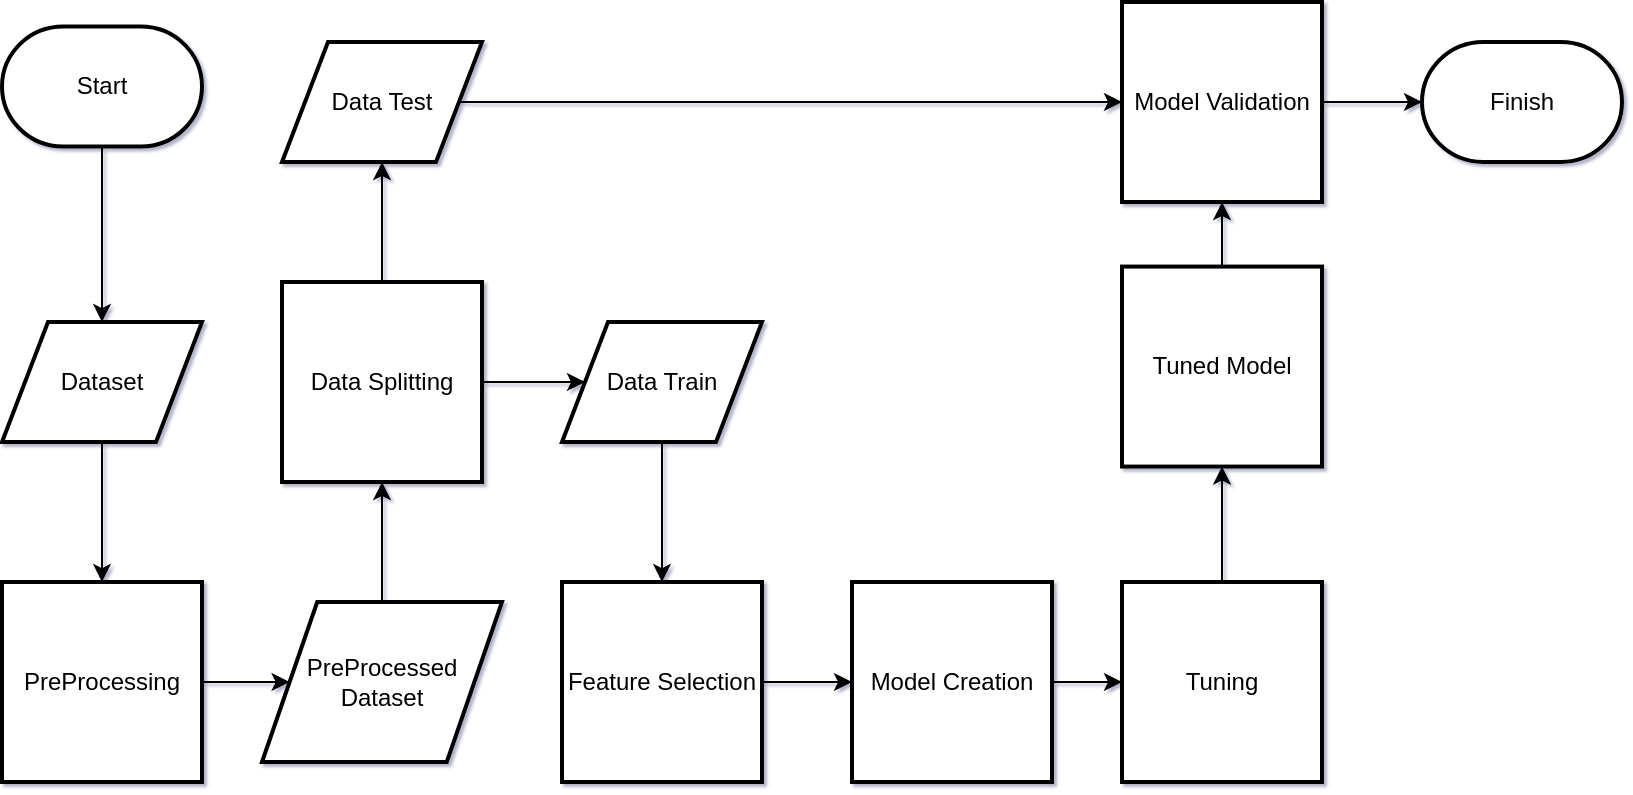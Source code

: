<mxfile version="14.9.8" type="device"><diagram id="lSXqVevC45vdV32T-eyv" name="Page-1"><mxGraphModel dx="1673" dy="946" grid="1" gridSize="10" guides="1" tooltips="1" connect="1" arrows="1" fold="1" page="1" pageScale="1" pageWidth="850" pageHeight="1100" math="0" shadow="1"><root><mxCell id="0"/><mxCell id="1" parent="0"/><mxCell id="t_i6l4QTBNG2I-H4vHEg-5" value="" style="edgeStyle=orthogonalEdgeStyle;orthogonalLoop=1;jettySize=auto;html=1;noEdgeStyle=1;orthogonal=1;" parent="1" source="t_i6l4QTBNG2I-H4vHEg-3" target="t_i6l4QTBNG2I-H4vHEg-4" edge="1"><mxGeometry relative="1" as="geometry"/></mxCell><mxCell id="t_i6l4QTBNG2I-H4vHEg-3" value="Start" style="strokeWidth=2;html=1;shape=mxgraph.flowchart.terminator;whiteSpace=wrap;" parent="1" vertex="1"><mxGeometry x="20" y="22.292" width="100" height="60" as="geometry"/></mxCell><mxCell id="t_i6l4QTBNG2I-H4vHEg-7" value="" style="edgeStyle=orthogonalEdgeStyle;orthogonalLoop=1;jettySize=auto;html=1;noEdgeStyle=1;orthogonal=1;" parent="1" source="t_i6l4QTBNG2I-H4vHEg-4" target="t_i6l4QTBNG2I-H4vHEg-6" edge="1"><mxGeometry relative="1" as="geometry"/></mxCell><mxCell id="t_i6l4QTBNG2I-H4vHEg-4" value="Dataset" style="shape=parallelogram;html=1;strokeWidth=2;perimeter=parallelogramPerimeter;whiteSpace=wrap;arcSize=12;size=0.23;" parent="1" vertex="1"><mxGeometry x="20" y="170.002" width="100" height="60" as="geometry"/></mxCell><mxCell id="t_i6l4QTBNG2I-H4vHEg-9" value="" style="edgeStyle=orthogonalEdgeStyle;orthogonalLoop=1;jettySize=auto;html=1;noEdgeStyle=1;orthogonal=1;" parent="1" source="t_i6l4QTBNG2I-H4vHEg-6" target="t_i6l4QTBNG2I-H4vHEg-8" edge="1"><mxGeometry relative="1" as="geometry"/></mxCell><mxCell id="t_i6l4QTBNG2I-H4vHEg-6" value="PreProcessing" style="whiteSpace=wrap;html=1;absoluteArcSize=1;arcSize=14;strokeWidth=2;" parent="1" vertex="1"><mxGeometry x="20" y="300.002" width="100" height="100" as="geometry"/></mxCell><mxCell id="t_i6l4QTBNG2I-H4vHEg-11" value="" style="edgeStyle=orthogonalEdgeStyle;orthogonalLoop=1;jettySize=auto;html=1;noEdgeStyle=1;orthogonal=1;" parent="1" source="t_i6l4QTBNG2I-H4vHEg-8" target="t_i6l4QTBNG2I-H4vHEg-10" edge="1"><mxGeometry relative="1" as="geometry"/></mxCell><mxCell id="t_i6l4QTBNG2I-H4vHEg-8" value="PreProcessed&lt;br&gt;Dataset" style="shape=parallelogram;html=1;strokeWidth=2;perimeter=parallelogramPerimeter;whiteSpace=wrap;arcSize=12;size=0.23;" parent="1" vertex="1"><mxGeometry x="150" y="310.002" width="120" height="80" as="geometry"/></mxCell><mxCell id="t_i6l4QTBNG2I-H4vHEg-14" value="" style="edgeStyle=orthogonalEdgeStyle;orthogonalLoop=1;jettySize=auto;html=1;noEdgeStyle=1;orthogonal=1;" parent="1" source="t_i6l4QTBNG2I-H4vHEg-10" target="t_i6l4QTBNG2I-H4vHEg-12" edge="1"><mxGeometry relative="1" as="geometry"/></mxCell><mxCell id="t_i6l4QTBNG2I-H4vHEg-15" value="" style="edgeStyle=orthogonalEdgeStyle;orthogonalLoop=1;jettySize=auto;html=1;noEdgeStyle=1;orthogonal=1;" parent="1" source="t_i6l4QTBNG2I-H4vHEg-10" target="t_i6l4QTBNG2I-H4vHEg-13" edge="1"><mxGeometry relative="1" as="geometry"/></mxCell><mxCell id="t_i6l4QTBNG2I-H4vHEg-10" value="Data Splitting" style="whiteSpace=wrap;html=1;absoluteArcSize=1;arcSize=14;strokeWidth=2;" parent="1" vertex="1"><mxGeometry x="160" y="150.002" width="100" height="100" as="geometry"/></mxCell><mxCell id="t_i6l4QTBNG2I-H4vHEg-25" value="" style="edgeStyle=orthogonalEdgeStyle;orthogonalLoop=1;jettySize=auto;html=1;noEdgeStyle=1;orthogonal=1;" parent="1" source="t_i6l4QTBNG2I-H4vHEg-12" target="t_i6l4QTBNG2I-H4vHEg-23" edge="1"><mxGeometry relative="1" as="geometry"/></mxCell><mxCell id="t_i6l4QTBNG2I-H4vHEg-12" value="Data Test" style="shape=parallelogram;html=1;strokeWidth=2;perimeter=parallelogramPerimeter;whiteSpace=wrap;arcSize=12;size=0.23;" parent="1" vertex="1"><mxGeometry x="160" y="30.002" width="100" height="60" as="geometry"/></mxCell><mxCell id="N45NLKRadP8cw6Ugw_DP-5" value="" style="edgeStyle=orthogonalEdgeStyle;orthogonalLoop=1;jettySize=auto;html=1;noEdgeStyle=1;orthogonal=1;" parent="1" source="t_i6l4QTBNG2I-H4vHEg-13" target="N45NLKRadP8cw6Ugw_DP-4" edge="1"><mxGeometry relative="1" as="geometry"/></mxCell><mxCell id="t_i6l4QTBNG2I-H4vHEg-13" value="Data Train" style="shape=parallelogram;html=1;strokeWidth=2;perimeter=parallelogramPerimeter;whiteSpace=wrap;arcSize=12;size=0.23;" parent="1" vertex="1"><mxGeometry x="300" y="170.002" width="100" height="60" as="geometry"/></mxCell><mxCell id="t_i6l4QTBNG2I-H4vHEg-19" value="" style="edgeStyle=orthogonalEdgeStyle;orthogonalLoop=1;jettySize=auto;html=1;noEdgeStyle=1;orthogonal=1;" parent="1" source="t_i6l4QTBNG2I-H4vHEg-16" target="t_i6l4QTBNG2I-H4vHEg-18" edge="1"><mxGeometry relative="1" as="geometry"/></mxCell><mxCell id="t_i6l4QTBNG2I-H4vHEg-16" value="Model Creation" style="whiteSpace=wrap;html=1;absoluteArcSize=1;arcSize=14;strokeWidth=2;" parent="1" vertex="1"><mxGeometry x="445" y="300.002" width="100" height="100" as="geometry"/></mxCell><mxCell id="t_i6l4QTBNG2I-H4vHEg-21" value="" style="edgeStyle=orthogonalEdgeStyle;orthogonalLoop=1;jettySize=auto;html=1;noEdgeStyle=1;orthogonal=1;" parent="1" source="t_i6l4QTBNG2I-H4vHEg-18" target="t_i6l4QTBNG2I-H4vHEg-20" edge="1"><mxGeometry relative="1" as="geometry"/></mxCell><mxCell id="t_i6l4QTBNG2I-H4vHEg-18" value="Tuning" style="whiteSpace=wrap;html=1;absoluteArcSize=1;arcSize=14;strokeWidth=2;" parent="1" vertex="1"><mxGeometry x="580" y="300.002" width="100" height="100" as="geometry"/></mxCell><mxCell id="t_i6l4QTBNG2I-H4vHEg-27" style="edgeStyle=orthogonalEdgeStyle;orthogonalLoop=1;jettySize=auto;html=1;exitX=0.5;exitY=0;exitDx=0;exitDy=0;noEdgeStyle=1;orthogonal=1;entryX=0.5;entryY=1;entryDx=0;entryDy=0;" parent="1" source="t_i6l4QTBNG2I-H4vHEg-20" target="t_i6l4QTBNG2I-H4vHEg-23" edge="1"><mxGeometry relative="1" as="geometry"><mxPoint x="1020" y="40" as="targetPoint"/></mxGeometry></mxCell><mxCell id="t_i6l4QTBNG2I-H4vHEg-20" value="Tuned Model" style="whiteSpace=wrap;html=1;absoluteArcSize=1;arcSize=14;strokeWidth=2;" parent="1" vertex="1"><mxGeometry x="580" y="142.292" width="100" height="100" as="geometry"/></mxCell><mxCell id="t_i6l4QTBNG2I-H4vHEg-29" value="" style="edgeStyle=orthogonalEdgeStyle;orthogonalLoop=1;jettySize=auto;html=1;noEdgeStyle=1;orthogonal=1;" parent="1" source="t_i6l4QTBNG2I-H4vHEg-23" target="t_i6l4QTBNG2I-H4vHEg-28" edge="1"><mxGeometry relative="1" as="geometry"/></mxCell><mxCell id="t_i6l4QTBNG2I-H4vHEg-23" value="Model Validation" style="whiteSpace=wrap;html=1;absoluteArcSize=1;arcSize=14;strokeWidth=2;" parent="1" vertex="1"><mxGeometry x="580" y="10.002" width="100" height="100" as="geometry"/></mxCell><mxCell id="t_i6l4QTBNG2I-H4vHEg-28" value="Finish" style="strokeWidth=2;html=1;shape=mxgraph.flowchart.terminator;whiteSpace=wrap;" parent="1" vertex="1"><mxGeometry x="730" y="30.002" width="100" height="60" as="geometry"/></mxCell><mxCell id="N45NLKRadP8cw6Ugw_DP-6" value="" style="edgeStyle=orthogonalEdgeStyle;orthogonalLoop=1;jettySize=auto;html=1;noEdgeStyle=1;orthogonal=1;" parent="1" source="N45NLKRadP8cw6Ugw_DP-4" target="t_i6l4QTBNG2I-H4vHEg-16" edge="1"><mxGeometry relative="1" as="geometry"/></mxCell><mxCell id="N45NLKRadP8cw6Ugw_DP-4" value="Feature Selection" style="whiteSpace=wrap;html=1;absoluteArcSize=1;arcSize=14;strokeWidth=2;" parent="1" vertex="1"><mxGeometry x="300" y="300.002" width="100" height="100" as="geometry"/></mxCell></root></mxGraphModel></diagram></mxfile>